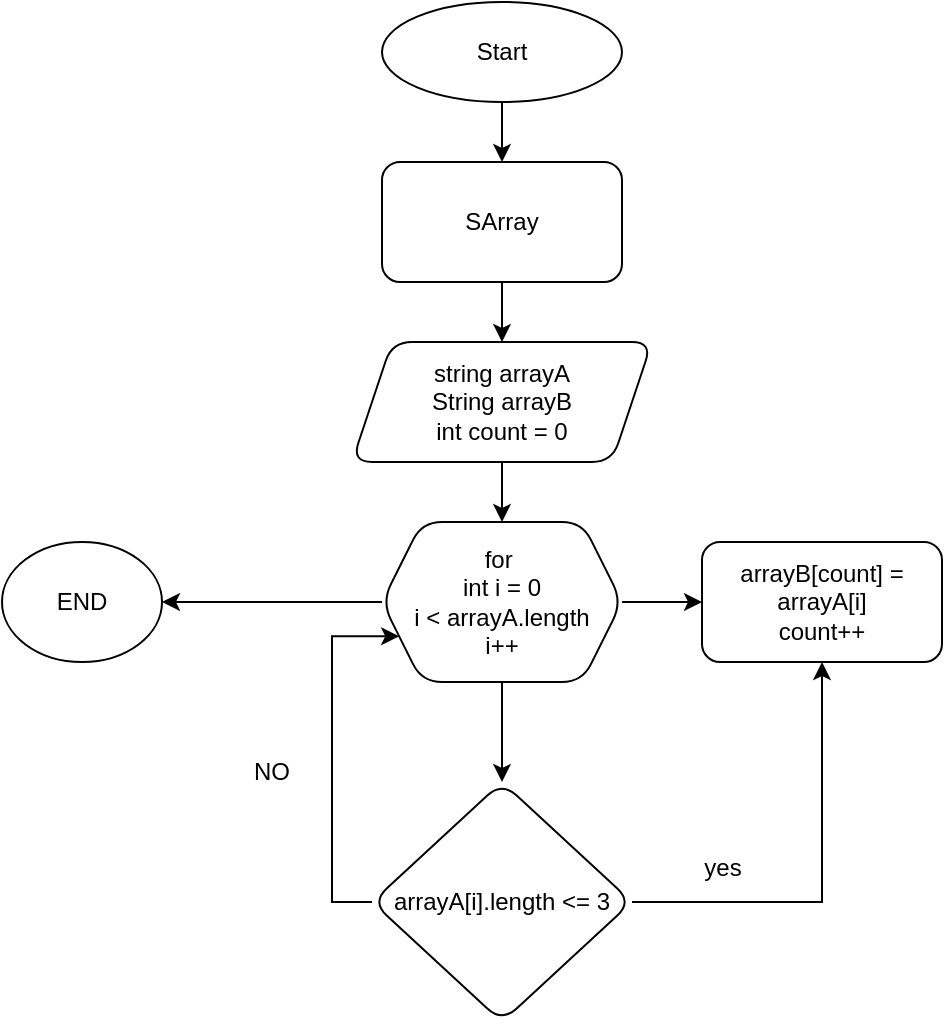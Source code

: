 <mxfile version="21.7.5" type="device">
  <diagram name="Страница — 1" id="PAodp95jxtx6Oja-BTSe">
    <mxGraphModel dx="712" dy="748" grid="1" gridSize="10" guides="1" tooltips="1" connect="1" arrows="1" fold="1" page="1" pageScale="1" pageWidth="827" pageHeight="1169" math="0" shadow="0">
      <root>
        <mxCell id="0" />
        <mxCell id="1" parent="0" />
        <mxCell id="LP9E-LmgQldY7c-LbCIE-3" value="" style="edgeStyle=orthogonalEdgeStyle;rounded=0;orthogonalLoop=1;jettySize=auto;html=1;" edge="1" parent="1" source="LP9E-LmgQldY7c-LbCIE-1" target="LP9E-LmgQldY7c-LbCIE-2">
          <mxGeometry relative="1" as="geometry" />
        </mxCell>
        <mxCell id="LP9E-LmgQldY7c-LbCIE-1" value="Start" style="ellipse;whiteSpace=wrap;html=1;" vertex="1" parent="1">
          <mxGeometry x="310" y="20" width="120" height="50" as="geometry" />
        </mxCell>
        <mxCell id="LP9E-LmgQldY7c-LbCIE-5" value="" style="edgeStyle=orthogonalEdgeStyle;rounded=0;orthogonalLoop=1;jettySize=auto;html=1;" edge="1" parent="1" source="LP9E-LmgQldY7c-LbCIE-2" target="LP9E-LmgQldY7c-LbCIE-4">
          <mxGeometry relative="1" as="geometry" />
        </mxCell>
        <mxCell id="LP9E-LmgQldY7c-LbCIE-2" value="SArray" style="rounded=1;whiteSpace=wrap;html=1;" vertex="1" parent="1">
          <mxGeometry x="310" y="100" width="120" height="60" as="geometry" />
        </mxCell>
        <mxCell id="LP9E-LmgQldY7c-LbCIE-9" value="" style="edgeStyle=orthogonalEdgeStyle;rounded=0;orthogonalLoop=1;jettySize=auto;html=1;" edge="1" parent="1" source="LP9E-LmgQldY7c-LbCIE-4" target="LP9E-LmgQldY7c-LbCIE-8">
          <mxGeometry relative="1" as="geometry" />
        </mxCell>
        <mxCell id="LP9E-LmgQldY7c-LbCIE-4" value="string arrayA&lt;br&gt;String arrayB&lt;br&gt;int count = 0" style="shape=parallelogram;perimeter=parallelogramPerimeter;whiteSpace=wrap;html=1;fixedSize=1;rounded=1;" vertex="1" parent="1">
          <mxGeometry x="295" y="190" width="150" height="60" as="geometry" />
        </mxCell>
        <mxCell id="LP9E-LmgQldY7c-LbCIE-11" value="" style="edgeStyle=orthogonalEdgeStyle;rounded=0;orthogonalLoop=1;jettySize=auto;html=1;" edge="1" parent="1" source="LP9E-LmgQldY7c-LbCIE-8" target="LP9E-LmgQldY7c-LbCIE-10">
          <mxGeometry relative="1" as="geometry" />
        </mxCell>
        <mxCell id="LP9E-LmgQldY7c-LbCIE-13" value="" style="edgeStyle=orthogonalEdgeStyle;rounded=0;orthogonalLoop=1;jettySize=auto;html=1;" edge="1" parent="1" source="LP9E-LmgQldY7c-LbCIE-8" target="LP9E-LmgQldY7c-LbCIE-12">
          <mxGeometry relative="1" as="geometry" />
        </mxCell>
        <mxCell id="LP9E-LmgQldY7c-LbCIE-15" value="" style="edgeStyle=orthogonalEdgeStyle;rounded=0;orthogonalLoop=1;jettySize=auto;html=1;" edge="1" parent="1" source="LP9E-LmgQldY7c-LbCIE-8" target="LP9E-LmgQldY7c-LbCIE-14">
          <mxGeometry relative="1" as="geometry" />
        </mxCell>
        <mxCell id="LP9E-LmgQldY7c-LbCIE-8" value="for&amp;nbsp;&lt;br&gt;int i = 0&lt;br&gt;i &amp;lt; arrayA.length&lt;br&gt;i++" style="shape=hexagon;perimeter=hexagonPerimeter2;whiteSpace=wrap;html=1;fixedSize=1;rounded=1;" vertex="1" parent="1">
          <mxGeometry x="310" y="280" width="120" height="80" as="geometry" />
        </mxCell>
        <mxCell id="LP9E-LmgQldY7c-LbCIE-16" style="edgeStyle=orthogonalEdgeStyle;rounded=0;orthogonalLoop=1;jettySize=auto;html=1;entryX=0.5;entryY=1;entryDx=0;entryDy=0;" edge="1" parent="1" source="LP9E-LmgQldY7c-LbCIE-10" target="LP9E-LmgQldY7c-LbCIE-12">
          <mxGeometry relative="1" as="geometry">
            <Array as="points">
              <mxPoint x="530" y="470" />
            </Array>
          </mxGeometry>
        </mxCell>
        <mxCell id="LP9E-LmgQldY7c-LbCIE-18" style="edgeStyle=orthogonalEdgeStyle;rounded=0;orthogonalLoop=1;jettySize=auto;html=1;exitX=0;exitY=0.5;exitDx=0;exitDy=0;entryX=0;entryY=0.75;entryDx=0;entryDy=0;" edge="1" parent="1" source="LP9E-LmgQldY7c-LbCIE-10" target="LP9E-LmgQldY7c-LbCIE-8">
          <mxGeometry relative="1" as="geometry">
            <Array as="points">
              <mxPoint x="285" y="470" />
              <mxPoint x="285" y="337" />
            </Array>
          </mxGeometry>
        </mxCell>
        <mxCell id="LP9E-LmgQldY7c-LbCIE-10" value="arrayA[i].length &amp;lt;= 3" style="rhombus;whiteSpace=wrap;html=1;rounded=1;" vertex="1" parent="1">
          <mxGeometry x="305" y="410" width="130" height="120" as="geometry" />
        </mxCell>
        <mxCell id="LP9E-LmgQldY7c-LbCIE-12" value="arrayB[count] = arrayA[i]&lt;br&gt;count++" style="whiteSpace=wrap;html=1;rounded=1;" vertex="1" parent="1">
          <mxGeometry x="470" y="290" width="120" height="60" as="geometry" />
        </mxCell>
        <mxCell id="LP9E-LmgQldY7c-LbCIE-14" value="END" style="ellipse;whiteSpace=wrap;html=1;rounded=1;" vertex="1" parent="1">
          <mxGeometry x="120" y="290" width="80" height="60" as="geometry" />
        </mxCell>
        <mxCell id="LP9E-LmgQldY7c-LbCIE-17" value="yes" style="text;html=1;align=center;verticalAlign=middle;resizable=0;points=[];autosize=1;strokeColor=none;fillColor=none;" vertex="1" parent="1">
          <mxGeometry x="460" y="438" width="40" height="30" as="geometry" />
        </mxCell>
        <mxCell id="LP9E-LmgQldY7c-LbCIE-19" value="NO" style="text;html=1;strokeColor=none;fillColor=none;align=center;verticalAlign=middle;whiteSpace=wrap;rounded=0;" vertex="1" parent="1">
          <mxGeometry x="230" y="390" width="50" height="30" as="geometry" />
        </mxCell>
      </root>
    </mxGraphModel>
  </diagram>
</mxfile>

